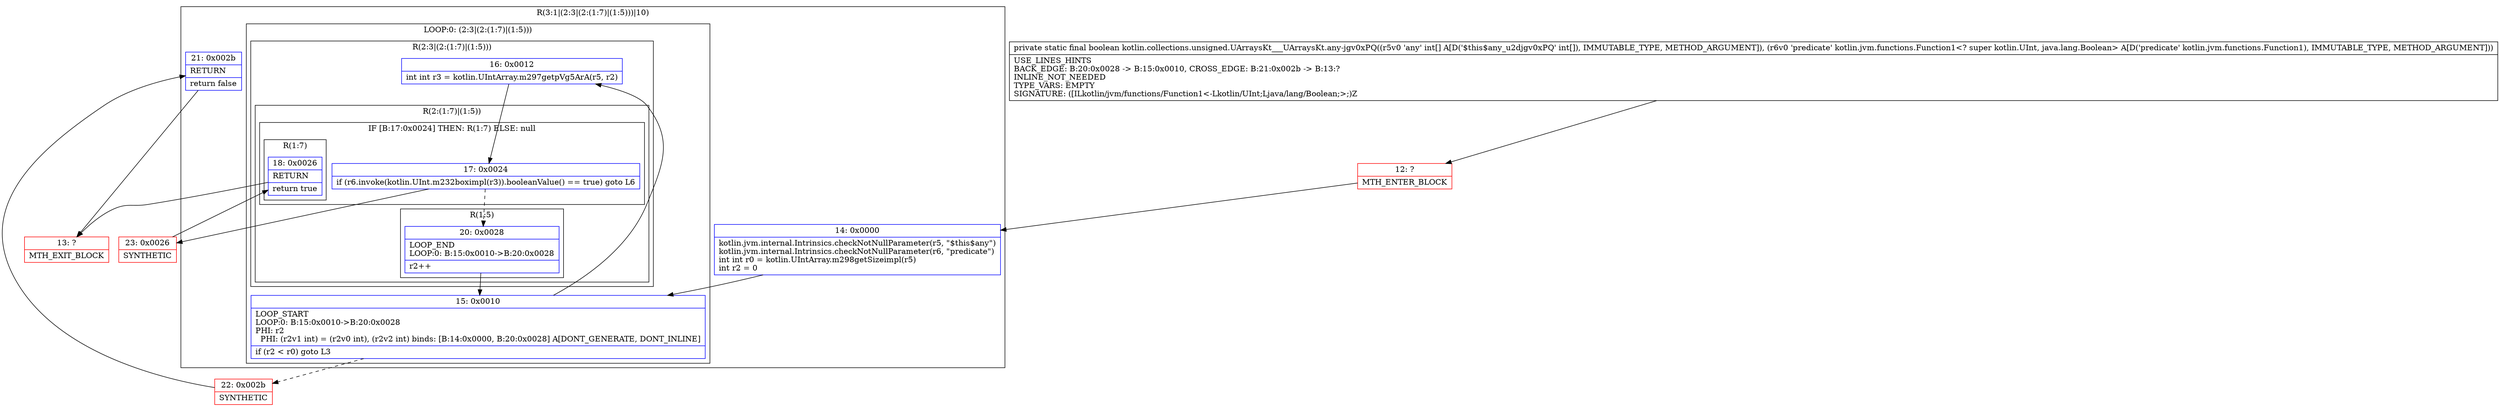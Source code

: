 digraph "CFG forkotlin.collections.unsigned.UArraysKt___UArraysKt.any\-jgv0xPQ([ILkotlin\/jvm\/functions\/Function1;)Z" {
subgraph cluster_Region_1421192886 {
label = "R(3:1|(2:3|(2:(1:7)|(1:5)))|10)";
node [shape=record,color=blue];
Node_14 [shape=record,label="{14\:\ 0x0000|kotlin.jvm.internal.Intrinsics.checkNotNullParameter(r5, \"$this$any\")\lkotlin.jvm.internal.Intrinsics.checkNotNullParameter(r6, \"predicate\")\lint int r0 = kotlin.UIntArray.m298getSizeimpl(r5)\lint r2 = 0\l}"];
subgraph cluster_LoopRegion_1771797763 {
label = "LOOP:0: (2:3|(2:(1:7)|(1:5)))";
node [shape=record,color=blue];
Node_15 [shape=record,label="{15\:\ 0x0010|LOOP_START\lLOOP:0: B:15:0x0010\-\>B:20:0x0028\lPHI: r2 \l  PHI: (r2v1 int) = (r2v0 int), (r2v2 int) binds: [B:14:0x0000, B:20:0x0028] A[DONT_GENERATE, DONT_INLINE]\l|if (r2 \< r0) goto L3\l}"];
subgraph cluster_Region_2123467518 {
label = "R(2:3|(2:(1:7)|(1:5)))";
node [shape=record,color=blue];
Node_16 [shape=record,label="{16\:\ 0x0012|int int r3 = kotlin.UIntArray.m297getpVg5ArA(r5, r2)\l}"];
subgraph cluster_Region_1537988337 {
label = "R(2:(1:7)|(1:5))";
node [shape=record,color=blue];
subgraph cluster_IfRegion_128469892 {
label = "IF [B:17:0x0024] THEN: R(1:7) ELSE: null";
node [shape=record,color=blue];
Node_17 [shape=record,label="{17\:\ 0x0024|if (r6.invoke(kotlin.UInt.m232boximpl(r3)).booleanValue() == true) goto L6\l}"];
subgraph cluster_Region_425612685 {
label = "R(1:7)";
node [shape=record,color=blue];
Node_18 [shape=record,label="{18\:\ 0x0026|RETURN\l|return true\l}"];
}
}
subgraph cluster_Region_965657889 {
label = "R(1:5)";
node [shape=record,color=blue];
Node_20 [shape=record,label="{20\:\ 0x0028|LOOP_END\lLOOP:0: B:15:0x0010\-\>B:20:0x0028\l|r2++\l}"];
}
}
}
}
Node_21 [shape=record,label="{21\:\ 0x002b|RETURN\l|return false\l}"];
}
Node_12 [shape=record,color=red,label="{12\:\ ?|MTH_ENTER_BLOCK\l}"];
Node_23 [shape=record,color=red,label="{23\:\ 0x0026|SYNTHETIC\l}"];
Node_13 [shape=record,color=red,label="{13\:\ ?|MTH_EXIT_BLOCK\l}"];
Node_22 [shape=record,color=red,label="{22\:\ 0x002b|SYNTHETIC\l}"];
MethodNode[shape=record,label="{private static final boolean kotlin.collections.unsigned.UArraysKt___UArraysKt.any\-jgv0xPQ((r5v0 'any' int[] A[D('$this$any_u2djgv0xPQ' int[]), IMMUTABLE_TYPE, METHOD_ARGUMENT]), (r6v0 'predicate' kotlin.jvm.functions.Function1\<? super kotlin.UInt, java.lang.Boolean\> A[D('predicate' kotlin.jvm.functions.Function1), IMMUTABLE_TYPE, METHOD_ARGUMENT]))  | USE_LINES_HINTS\lBACK_EDGE: B:20:0x0028 \-\> B:15:0x0010, CROSS_EDGE: B:21:0x002b \-\> B:13:?\lINLINE_NOT_NEEDED\lTYPE_VARS: EMPTY\lSIGNATURE: ([ILkotlin\/jvm\/functions\/Function1\<\-Lkotlin\/UInt;Ljava\/lang\/Boolean;\>;)Z\l}"];
MethodNode -> Node_12;Node_14 -> Node_15;
Node_15 -> Node_16;
Node_15 -> Node_22[style=dashed];
Node_16 -> Node_17;
Node_17 -> Node_20[style=dashed];
Node_17 -> Node_23;
Node_18 -> Node_13;
Node_20 -> Node_15;
Node_21 -> Node_13;
Node_12 -> Node_14;
Node_23 -> Node_18;
Node_22 -> Node_21;
}

